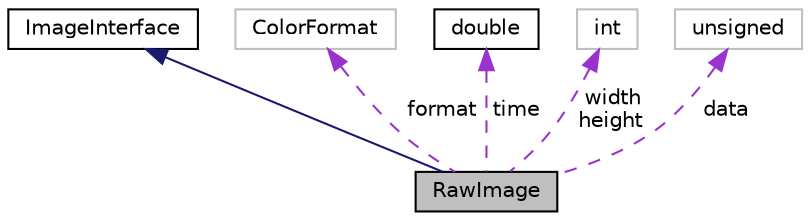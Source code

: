 digraph "RawImage"
{
 // INTERACTIVE_SVG=YES
  edge [fontname="Helvetica",fontsize="10",labelfontname="Helvetica",labelfontsize="10"];
  node [fontname="Helvetica",fontsize="10",shape=record];
  Node1 [label="RawImage",height=0.2,width=0.4,color="black", fillcolor="grey75", style="filled", fontcolor="black"];
  Node2 -> Node1 [dir="back",color="midnightblue",fontsize="10",style="solid",fontname="Helvetica"];
  Node2 [label="ImageInterface",height=0.2,width=0.4,color="black", fillcolor="white", style="filled",URL="$dc/dd6/class_image_interface.html"];
  Node3 -> Node1 [dir="back",color="darkorchid3",fontsize="10",style="dashed",label=" format" ,fontname="Helvetica"];
  Node3 [label="ColorFormat",height=0.2,width=0.4,color="grey75", fillcolor="white", style="filled"];
  Node4 -> Node1 [dir="back",color="darkorchid3",fontsize="10",style="dashed",label=" time" ,fontname="Helvetica"];
  Node4 [label="double",height=0.2,width=0.4,color="black", fillcolor="white", style="filled",URL="$df/de6/classdouble.html"];
  Node5 -> Node1 [dir="back",color="darkorchid3",fontsize="10",style="dashed",label=" width\nheight" ,fontname="Helvetica"];
  Node5 [label="int",height=0.2,width=0.4,color="grey75", fillcolor="white", style="filled"];
  Node6 -> Node1 [dir="back",color="darkorchid3",fontsize="10",style="dashed",label=" data" ,fontname="Helvetica"];
  Node6 [label="unsigned",height=0.2,width=0.4,color="grey75", fillcolor="white", style="filled"];
}

